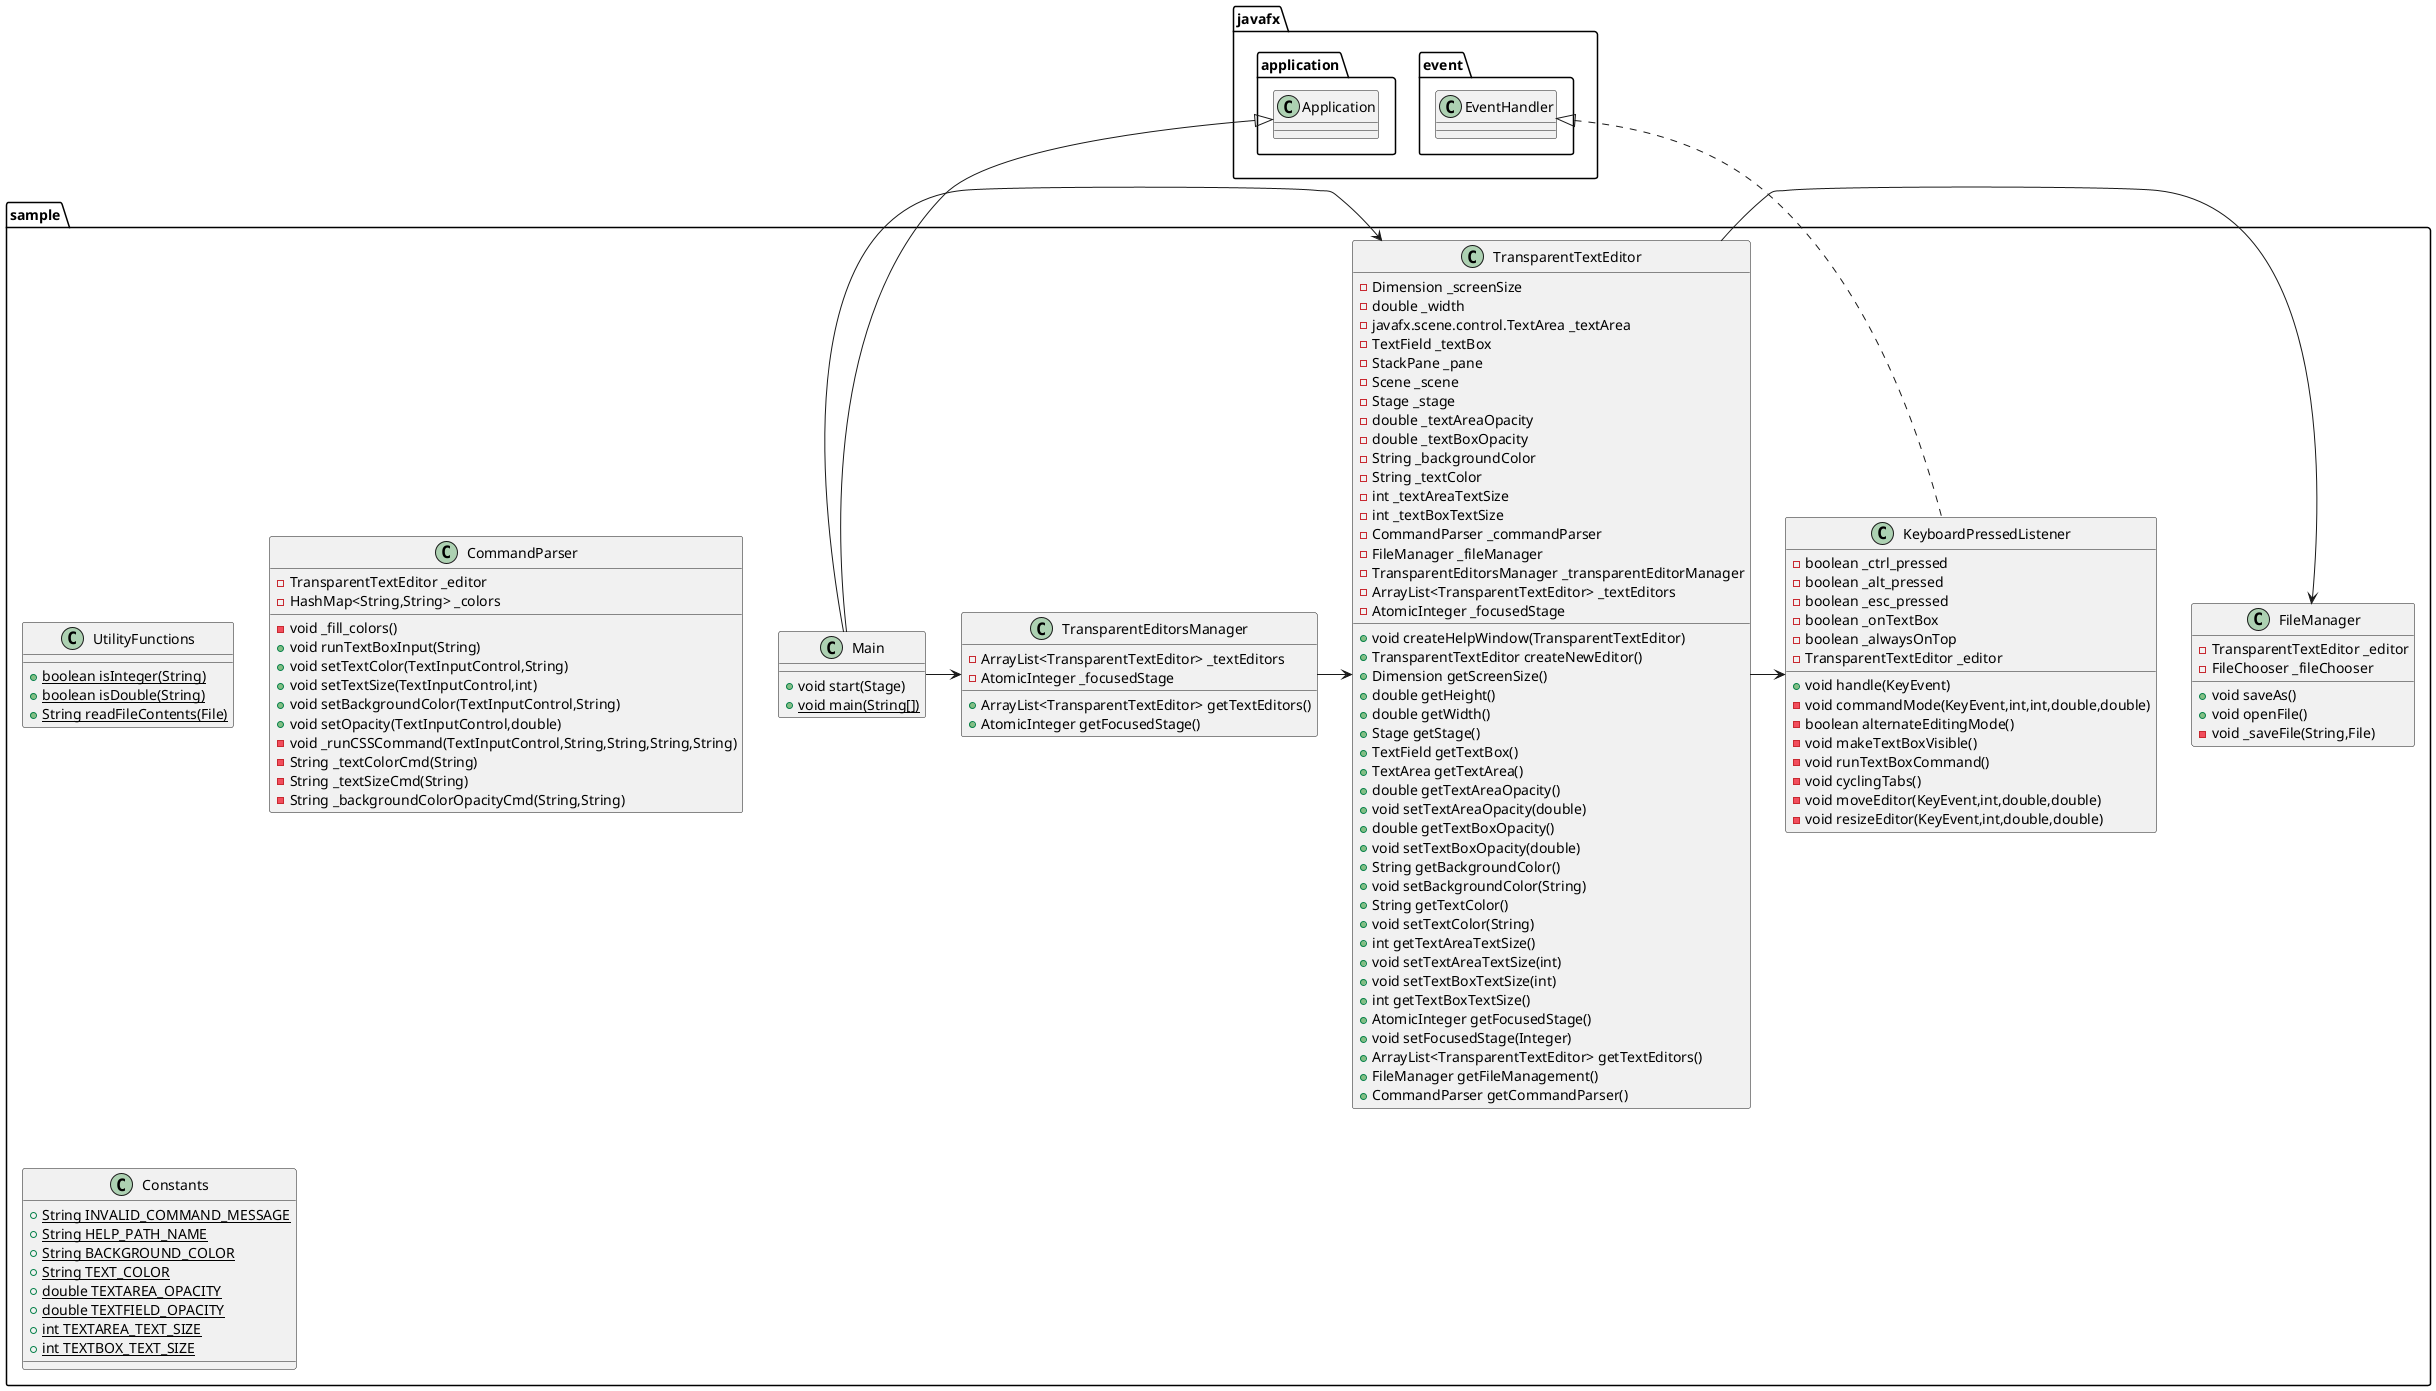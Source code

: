 @startuml
class sample.FileManager {
- TransparentTextEditor _editor
- FileChooser _fileChooser
+ void saveAs()
+ void openFile()
- void _saveFile(String,File)
}

class sample.UtilityFunctions {
+ {static} boolean isInteger(String)
+ {static} boolean isDouble(String)
+ {static} String readFileContents(File)
}

class sample.TransparentTextEditor {
- Dimension _screenSize
- double _width
- javafx.scene.control.TextArea _textArea
- TextField _textBox
- StackPane _pane
- Scene _scene
- Stage _stage
- double _textAreaOpacity
- double _textBoxOpacity
- String _backgroundColor
- String _textColor
- int _textAreaTextSize
- int _textBoxTextSize
- CommandParser _commandParser
- FileManager _fileManager
- TransparentEditorsManager _transparentEditorManager
- ArrayList<TransparentTextEditor> _textEditors
- AtomicInteger _focusedStage
+ void createHelpWindow(TransparentTextEditor)
+ TransparentTextEditor createNewEditor()
+ Dimension getScreenSize()
+ double getHeight()
+ double getWidth()
+ Stage getStage()
+ TextField getTextBox()
+ TextArea getTextArea()
+ double getTextAreaOpacity()
+ void setTextAreaOpacity(double)
+ double getTextBoxOpacity()
+ void setTextBoxOpacity(double)
+ String getBackgroundColor()
+ void setBackgroundColor(String)
+ String getTextColor()
+ void setTextColor(String)
+ int getTextAreaTextSize()
+ void setTextAreaTextSize(int)
+ void setTextBoxTextSize(int)
+ int getTextBoxTextSize()
+ AtomicInteger getFocusedStage()
+ void setFocusedStage(Integer)
+ ArrayList<TransparentTextEditor> getTextEditors()
+ FileManager getFileManagement()
+ CommandParser getCommandParser()
}

class sample.TransparentEditorsManager {
- ArrayList<TransparentTextEditor> _textEditors
- AtomicInteger _focusedStage
+ ArrayList<TransparentTextEditor> getTextEditors()
+ AtomicInteger getFocusedStage()
}

class sample.Main {
+ void start(Stage)
+ {static} void main(String[])
}

class sample.CommandParser {
- TransparentTextEditor _editor
- HashMap<String,String> _colors
- void _fill_colors()
+ void runTextBoxInput(String)
+ void setTextColor(TextInputControl,String)
+ void setTextSize(TextInputControl,int)
+ void setBackgroundColor(TextInputControl,String)
+ void setOpacity(TextInputControl,double)
- void _runCSSCommand(TextInputControl,String,String,String,String)
- String _textColorCmd(String)
- String _textSizeCmd(String)
- String _backgroundColorOpacityCmd(String,String)
}

class sample.KeyboardPressedListener {
- boolean _ctrl_pressed
- boolean _alt_pressed
- boolean _esc_pressed
- boolean _onTextBox
- boolean _alwaysOnTop
- TransparentTextEditor _editor
+ void handle(KeyEvent)
- void commandMode(KeyEvent,int,int,double,double)
- boolean alternateEditingMode()
- void makeTextBoxVisible()
- void runTextBoxCommand()
- void cyclingTabs()
- void moveEditor(KeyEvent,int,double,double)
- void resizeEditor(KeyEvent,int,double,double)
}

class sample.Constants {
+ {static} String INVALID_COMMAND_MESSAGE
+ {static} String HELP_PATH_NAME
+ {static} String BACKGROUND_COLOR
+ {static} String TEXT_COLOR
+ {static} double TEXTAREA_OPACITY
+ {static} double TEXTFIELD_OPACITY
+ {static} int TEXTAREA_TEXT_SIZE
+ {static} int TEXTBOX_TEXT_SIZE
}


javafx.application.Application <|-- sample.Main
javafx.event.EventHandler <|.. sample.KeyboardPressedListener

sample.Main -> sample.TransparentTextEditor
sample.TransparentEditorsManager -> sample.TransparentTextEditor
sample.TransparentTextEditor -> sample.FileManager
sample.TransparentTextEditor -> sample.KeyboardPressedListener
sample.Main -> sample.TransparentEditorsManager


@enduml